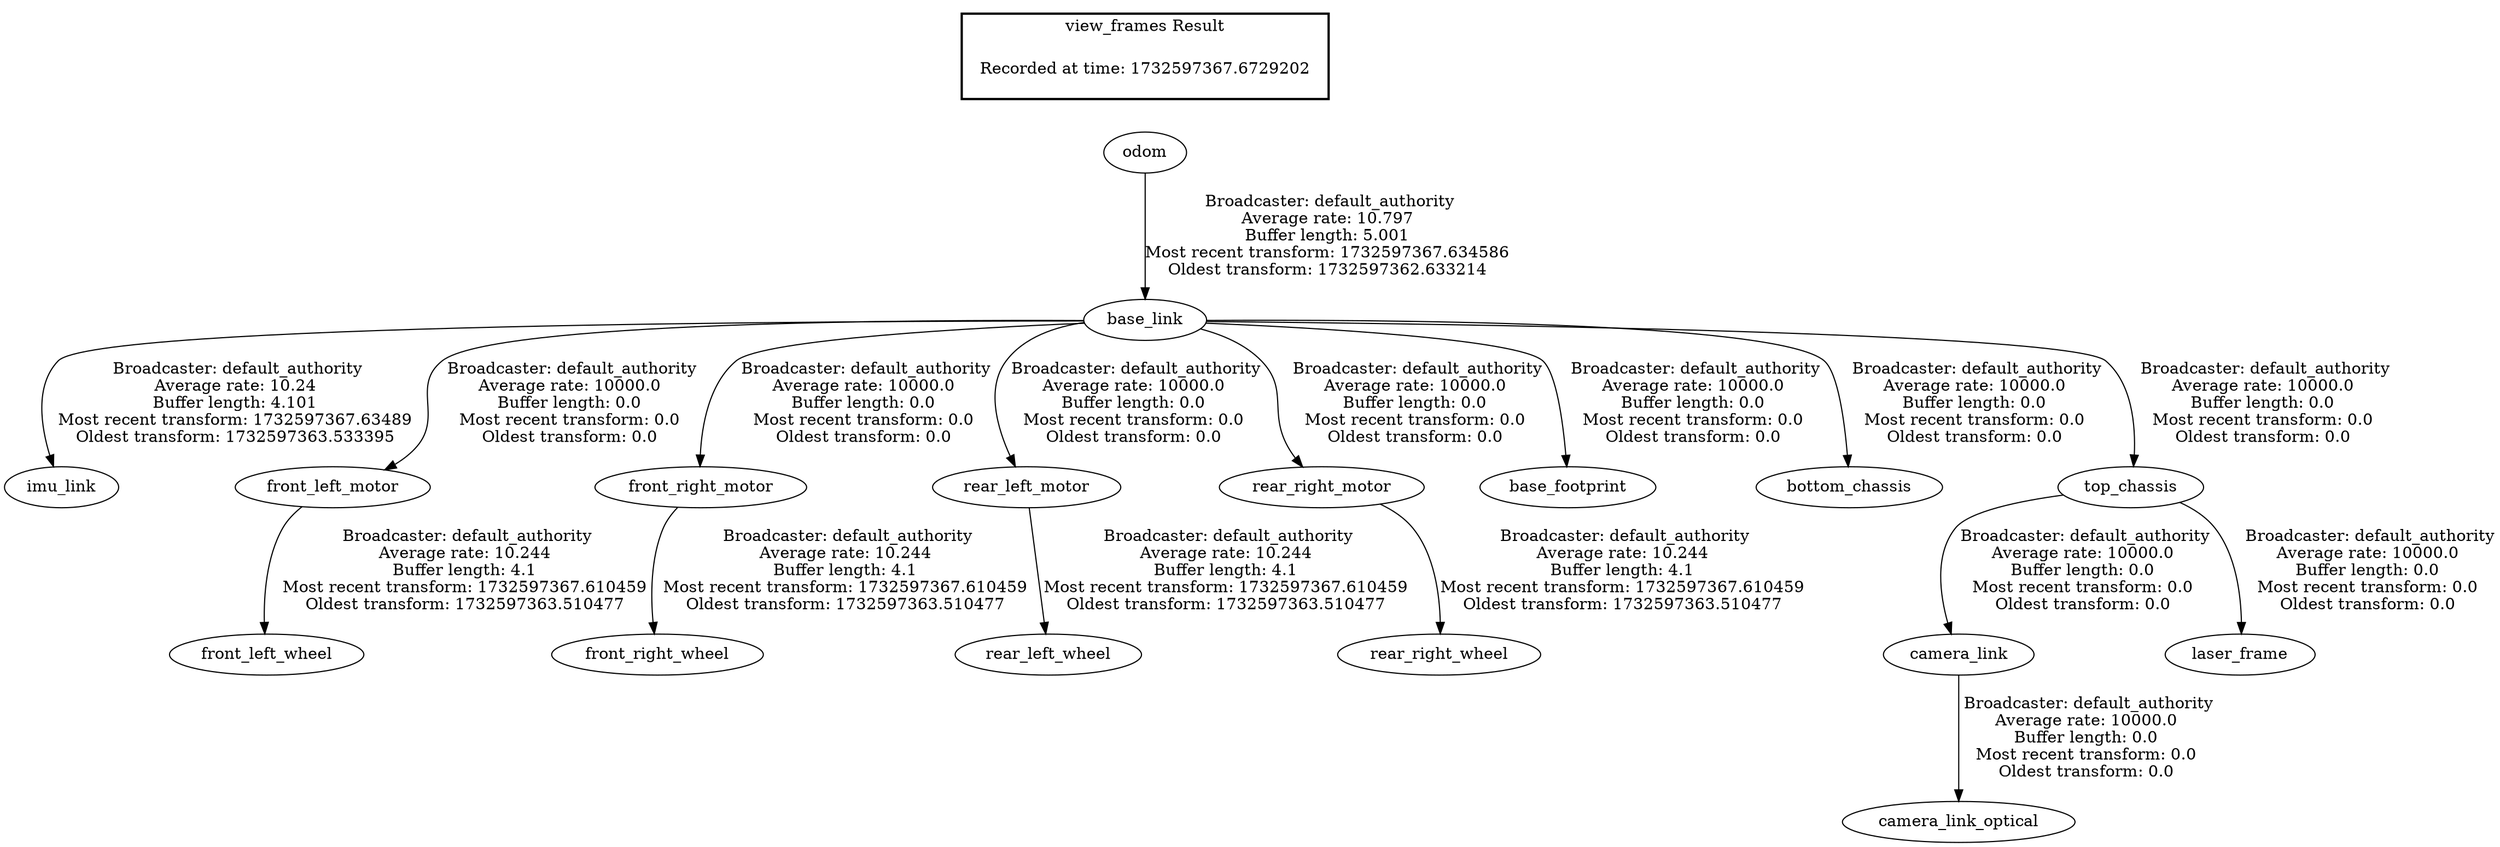 digraph G {
"base_link" -> "imu_link"[label=" Broadcaster: default_authority\nAverage rate: 10.24\nBuffer length: 4.101\nMost recent transform: 1732597367.63489\nOldest transform: 1732597363.533395\n"];
"odom" -> "base_link"[label=" Broadcaster: default_authority\nAverage rate: 10.797\nBuffer length: 5.001\nMost recent transform: 1732597367.634586\nOldest transform: 1732597362.633214\n"];
"front_left_motor" -> "front_left_wheel"[label=" Broadcaster: default_authority\nAverage rate: 10.244\nBuffer length: 4.1\nMost recent transform: 1732597367.610459\nOldest transform: 1732597363.510477\n"];
"base_link" -> "front_left_motor"[label=" Broadcaster: default_authority\nAverage rate: 10000.0\nBuffer length: 0.0\nMost recent transform: 0.0\nOldest transform: 0.0\n"];
"front_right_motor" -> "front_right_wheel"[label=" Broadcaster: default_authority\nAverage rate: 10.244\nBuffer length: 4.1\nMost recent transform: 1732597367.610459\nOldest transform: 1732597363.510477\n"];
"base_link" -> "front_right_motor"[label=" Broadcaster: default_authority\nAverage rate: 10000.0\nBuffer length: 0.0\nMost recent transform: 0.0\nOldest transform: 0.0\n"];
"rear_left_motor" -> "rear_left_wheel"[label=" Broadcaster: default_authority\nAverage rate: 10.244\nBuffer length: 4.1\nMost recent transform: 1732597367.610459\nOldest transform: 1732597363.510477\n"];
"base_link" -> "rear_left_motor"[label=" Broadcaster: default_authority\nAverage rate: 10000.0\nBuffer length: 0.0\nMost recent transform: 0.0\nOldest transform: 0.0\n"];
"rear_right_motor" -> "rear_right_wheel"[label=" Broadcaster: default_authority\nAverage rate: 10.244\nBuffer length: 4.1\nMost recent transform: 1732597367.610459\nOldest transform: 1732597363.510477\n"];
"base_link" -> "rear_right_motor"[label=" Broadcaster: default_authority\nAverage rate: 10000.0\nBuffer length: 0.0\nMost recent transform: 0.0\nOldest transform: 0.0\n"];
"base_link" -> "base_footprint"[label=" Broadcaster: default_authority\nAverage rate: 10000.0\nBuffer length: 0.0\nMost recent transform: 0.0\nOldest transform: 0.0\n"];
"base_link" -> "bottom_chassis"[label=" Broadcaster: default_authority\nAverage rate: 10000.0\nBuffer length: 0.0\nMost recent transform: 0.0\nOldest transform: 0.0\n"];
"top_chassis" -> "camera_link"[label=" Broadcaster: default_authority\nAverage rate: 10000.0\nBuffer length: 0.0\nMost recent transform: 0.0\nOldest transform: 0.0\n"];
"base_link" -> "top_chassis"[label=" Broadcaster: default_authority\nAverage rate: 10000.0\nBuffer length: 0.0\nMost recent transform: 0.0\nOldest transform: 0.0\n"];
"camera_link" -> "camera_link_optical"[label=" Broadcaster: default_authority\nAverage rate: 10000.0\nBuffer length: 0.0\nMost recent transform: 0.0\nOldest transform: 0.0\n"];
"top_chassis" -> "laser_frame"[label=" Broadcaster: default_authority\nAverage rate: 10000.0\nBuffer length: 0.0\nMost recent transform: 0.0\nOldest transform: 0.0\n"];
edge [style=invis];
 subgraph cluster_legend { style=bold; color=black; label ="view_frames Result";
"Recorded at time: 1732597367.6729202"[ shape=plaintext ] ;
}->"odom";
}